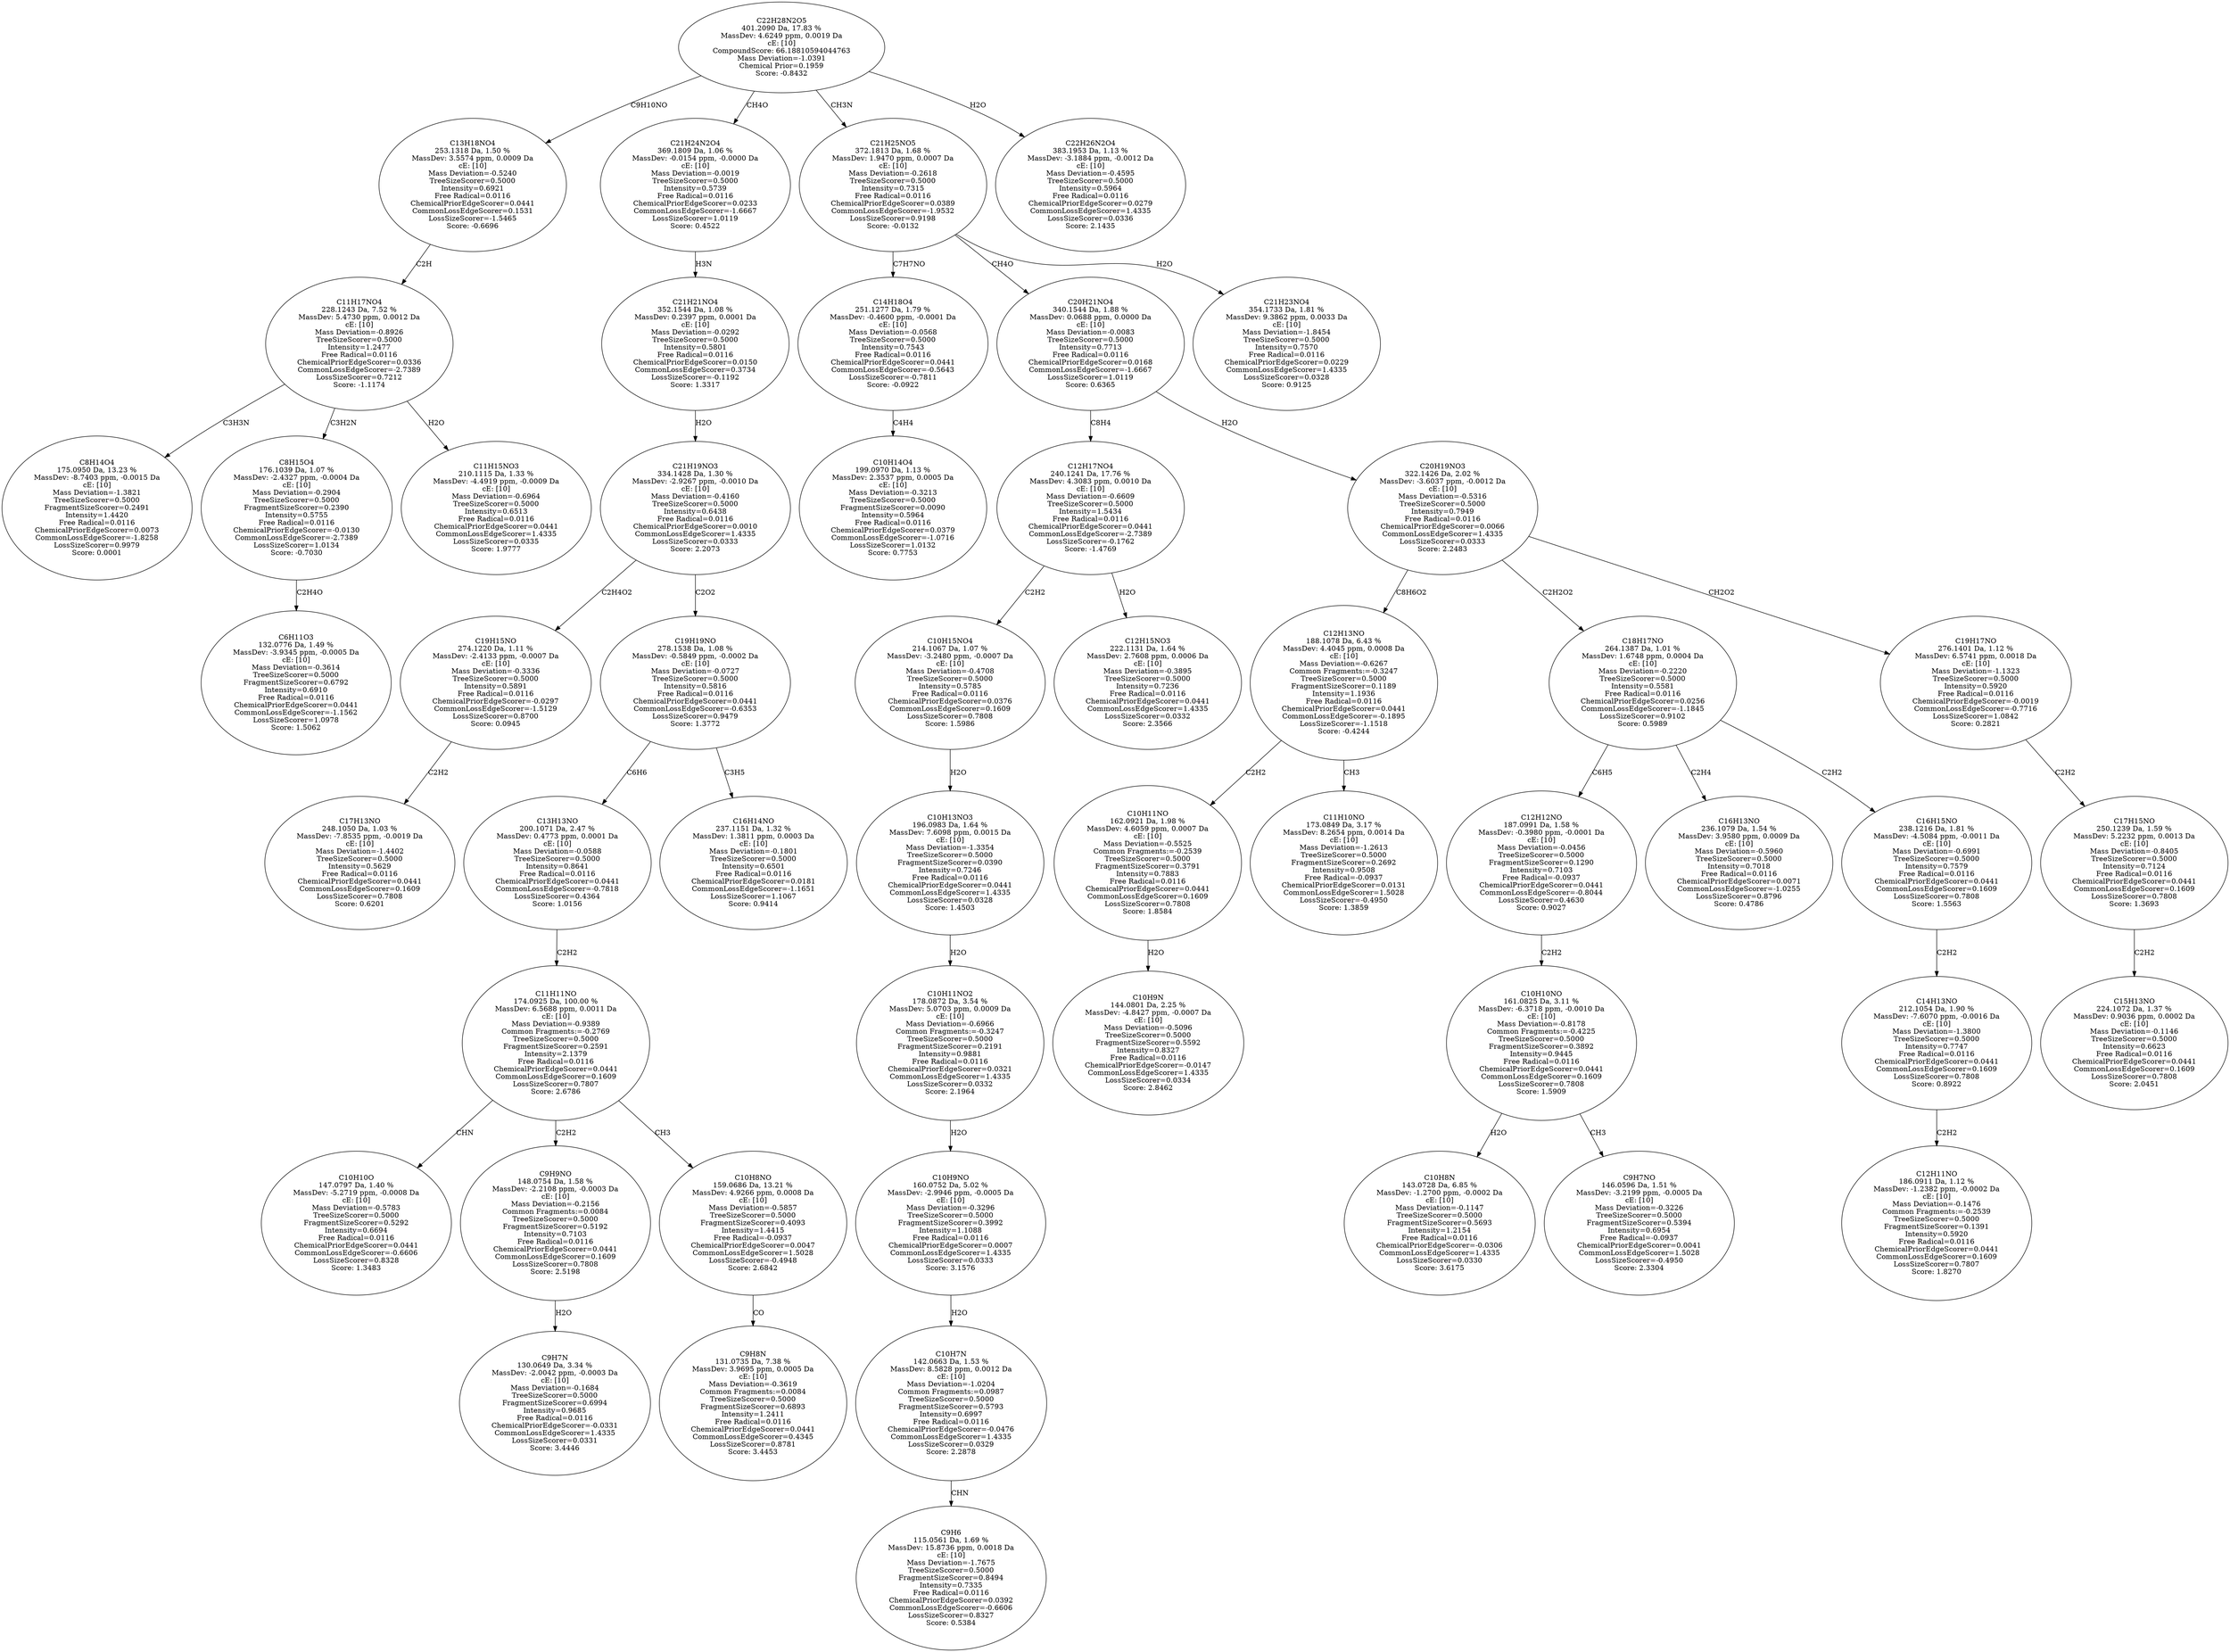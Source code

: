 strict digraph {
v1 [label="C8H14O4\n175.0950 Da, 13.23 %\nMassDev: -8.7403 ppm, -0.0015 Da\ncE: [10]\nMass Deviation=-1.3821\nTreeSizeScorer=0.5000\nFragmentSizeScorer=0.2491\nIntensity=1.4420\nFree Radical=0.0116\nChemicalPriorEdgeScorer=0.0073\nCommonLossEdgeScorer=-1.8258\nLossSizeScorer=0.9979\nScore: 0.0001"];
v2 [label="C6H11O3\n132.0776 Da, 1.49 %\nMassDev: -3.9345 ppm, -0.0005 Da\ncE: [10]\nMass Deviation=-0.3614\nTreeSizeScorer=0.5000\nFragmentSizeScorer=0.6792\nIntensity=0.6910\nFree Radical=0.0116\nChemicalPriorEdgeScorer=0.0441\nCommonLossEdgeScorer=-1.1562\nLossSizeScorer=1.0978\nScore: 1.5062"];
v3 [label="C8H15O4\n176.1039 Da, 1.07 %\nMassDev: -2.4327 ppm, -0.0004 Da\ncE: [10]\nMass Deviation=-0.2904\nTreeSizeScorer=0.5000\nFragmentSizeScorer=0.2390\nIntensity=0.5755\nFree Radical=0.0116\nChemicalPriorEdgeScorer=-0.0130\nCommonLossEdgeScorer=-2.7389\nLossSizeScorer=1.0134\nScore: -0.7030"];
v4 [label="C11H15NO3\n210.1115 Da, 1.33 %\nMassDev: -4.4919 ppm, -0.0009 Da\ncE: [10]\nMass Deviation=-0.6964\nTreeSizeScorer=0.5000\nIntensity=0.6513\nFree Radical=0.0116\nChemicalPriorEdgeScorer=0.0441\nCommonLossEdgeScorer=1.4335\nLossSizeScorer=0.0335\nScore: 1.9777"];
v5 [label="C11H17NO4\n228.1243 Da, 7.52 %\nMassDev: 5.4730 ppm, 0.0012 Da\ncE: [10]\nMass Deviation=-0.8926\nTreeSizeScorer=0.5000\nIntensity=1.2477\nFree Radical=0.0116\nChemicalPriorEdgeScorer=0.0336\nCommonLossEdgeScorer=-2.7389\nLossSizeScorer=0.7212\nScore: -1.1174"];
v6 [label="C13H18NO4\n253.1318 Da, 1.50 %\nMassDev: 3.5574 ppm, 0.0009 Da\ncE: [10]\nMass Deviation=-0.5240\nTreeSizeScorer=0.5000\nIntensity=0.6921\nFree Radical=0.0116\nChemicalPriorEdgeScorer=0.0441\nCommonLossEdgeScorer=0.1531\nLossSizeScorer=-1.5465\nScore: -0.6696"];
v7 [label="C17H13NO\n248.1050 Da, 1.03 %\nMassDev: -7.8535 ppm, -0.0019 Da\ncE: [10]\nMass Deviation=-1.4402\nTreeSizeScorer=0.5000\nIntensity=0.5629\nFree Radical=0.0116\nChemicalPriorEdgeScorer=0.0441\nCommonLossEdgeScorer=0.1609\nLossSizeScorer=0.7808\nScore: 0.6201"];
v8 [label="C19H15NO\n274.1220 Da, 1.11 %\nMassDev: -2.4133 ppm, -0.0007 Da\ncE: [10]\nMass Deviation=-0.3336\nTreeSizeScorer=0.5000\nIntensity=0.5891\nFree Radical=0.0116\nChemicalPriorEdgeScorer=-0.0297\nCommonLossEdgeScorer=-1.5129\nLossSizeScorer=0.8700\nScore: 0.0945"];
v9 [label="C10H10O\n147.0797 Da, 1.40 %\nMassDev: -5.2719 ppm, -0.0008 Da\ncE: [10]\nMass Deviation=-0.5783\nTreeSizeScorer=0.5000\nFragmentSizeScorer=0.5292\nIntensity=0.6694\nFree Radical=0.0116\nChemicalPriorEdgeScorer=0.0441\nCommonLossEdgeScorer=-0.6606\nLossSizeScorer=0.8328\nScore: 1.3483"];
v10 [label="C9H7N\n130.0649 Da, 3.34 %\nMassDev: -2.0042 ppm, -0.0003 Da\ncE: [10]\nMass Deviation=-0.1684\nTreeSizeScorer=0.5000\nFragmentSizeScorer=0.6994\nIntensity=0.9685\nFree Radical=0.0116\nChemicalPriorEdgeScorer=-0.0331\nCommonLossEdgeScorer=1.4335\nLossSizeScorer=0.0331\nScore: 3.4446"];
v11 [label="C9H9NO\n148.0754 Da, 1.58 %\nMassDev: -2.2108 ppm, -0.0003 Da\ncE: [10]\nMass Deviation=-0.2156\nCommon Fragments:=0.0084\nTreeSizeScorer=0.5000\nFragmentSizeScorer=0.5192\nIntensity=0.7103\nFree Radical=0.0116\nChemicalPriorEdgeScorer=0.0441\nCommonLossEdgeScorer=0.1609\nLossSizeScorer=0.7808\nScore: 2.5198"];
v12 [label="C9H8N\n131.0735 Da, 7.38 %\nMassDev: 3.9695 ppm, 0.0005 Da\ncE: [10]\nMass Deviation=-0.3619\nCommon Fragments:=0.0084\nTreeSizeScorer=0.5000\nFragmentSizeScorer=0.6893\nIntensity=1.2411\nFree Radical=0.0116\nChemicalPriorEdgeScorer=0.0441\nCommonLossEdgeScorer=0.4345\nLossSizeScorer=0.8781\nScore: 3.4453"];
v13 [label="C10H8NO\n159.0686 Da, 13.21 %\nMassDev: 4.9266 ppm, 0.0008 Da\ncE: [10]\nMass Deviation=-0.5857\nTreeSizeScorer=0.5000\nFragmentSizeScorer=0.4093\nIntensity=1.4415\nFree Radical=-0.0937\nChemicalPriorEdgeScorer=0.0047\nCommonLossEdgeScorer=1.5028\nLossSizeScorer=-0.4948\nScore: 2.6842"];
v14 [label="C11H11NO\n174.0925 Da, 100.00 %\nMassDev: 6.5688 ppm, 0.0011 Da\ncE: [10]\nMass Deviation=-0.9389\nCommon Fragments:=-0.2769\nTreeSizeScorer=0.5000\nFragmentSizeScorer=0.2591\nIntensity=2.1379\nFree Radical=0.0116\nChemicalPriorEdgeScorer=0.0441\nCommonLossEdgeScorer=0.1609\nLossSizeScorer=0.7807\nScore: 2.6786"];
v15 [label="C13H13NO\n200.1071 Da, 2.47 %\nMassDev: 0.4773 ppm, 0.0001 Da\ncE: [10]\nMass Deviation=-0.0588\nTreeSizeScorer=0.5000\nIntensity=0.8641\nFree Radical=0.0116\nChemicalPriorEdgeScorer=0.0441\nCommonLossEdgeScorer=-0.7818\nLossSizeScorer=0.4364\nScore: 1.0156"];
v16 [label="C16H14NO\n237.1151 Da, 1.32 %\nMassDev: 1.3811 ppm, 0.0003 Da\ncE: [10]\nMass Deviation=-0.1801\nTreeSizeScorer=0.5000\nIntensity=0.6501\nFree Radical=0.0116\nChemicalPriorEdgeScorer=0.0181\nCommonLossEdgeScorer=-1.1651\nLossSizeScorer=1.1067\nScore: 0.9414"];
v17 [label="C19H19NO\n278.1538 Da, 1.08 %\nMassDev: -0.5849 ppm, -0.0002 Da\ncE: [10]\nMass Deviation=-0.0727\nTreeSizeScorer=0.5000\nIntensity=0.5816\nFree Radical=0.0116\nChemicalPriorEdgeScorer=0.0441\nCommonLossEdgeScorer=-0.6353\nLossSizeScorer=0.9479\nScore: 1.3772"];
v18 [label="C21H19NO3\n334.1428 Da, 1.30 %\nMassDev: -2.9267 ppm, -0.0010 Da\ncE: [10]\nMass Deviation=-0.4160\nTreeSizeScorer=0.5000\nIntensity=0.6438\nFree Radical=0.0116\nChemicalPriorEdgeScorer=0.0010\nCommonLossEdgeScorer=1.4335\nLossSizeScorer=0.0333\nScore: 2.2073"];
v19 [label="C21H21NO4\n352.1544 Da, 1.08 %\nMassDev: 0.2397 ppm, 0.0001 Da\ncE: [10]\nMass Deviation=-0.0292\nTreeSizeScorer=0.5000\nIntensity=0.5801\nFree Radical=0.0116\nChemicalPriorEdgeScorer=0.0150\nCommonLossEdgeScorer=0.3734\nLossSizeScorer=-0.1192\nScore: 1.3317"];
v20 [label="C21H24N2O4\n369.1809 Da, 1.06 %\nMassDev: -0.0154 ppm, -0.0000 Da\ncE: [10]\nMass Deviation=-0.0019\nTreeSizeScorer=0.5000\nIntensity=0.5739\nFree Radical=0.0116\nChemicalPriorEdgeScorer=0.0233\nCommonLossEdgeScorer=-1.6667\nLossSizeScorer=1.0119\nScore: 0.4522"];
v21 [label="C10H14O4\n199.0970 Da, 1.13 %\nMassDev: 2.3537 ppm, 0.0005 Da\ncE: [10]\nMass Deviation=-0.3213\nTreeSizeScorer=0.5000\nFragmentSizeScorer=0.0090\nIntensity=0.5964\nFree Radical=0.0116\nChemicalPriorEdgeScorer=0.0379\nCommonLossEdgeScorer=-1.0716\nLossSizeScorer=1.0132\nScore: 0.7753"];
v22 [label="C14H18O4\n251.1277 Da, 1.79 %\nMassDev: -0.4600 ppm, -0.0001 Da\ncE: [10]\nMass Deviation=-0.0568\nTreeSizeScorer=0.5000\nIntensity=0.7543\nFree Radical=0.0116\nChemicalPriorEdgeScorer=0.0441\nCommonLossEdgeScorer=-0.5643\nLossSizeScorer=-0.7811\nScore: -0.0922"];
v23 [label="C9H6\n115.0561 Da, 1.69 %\nMassDev: 15.8736 ppm, 0.0018 Da\ncE: [10]\nMass Deviation=-1.7675\nTreeSizeScorer=0.5000\nFragmentSizeScorer=0.8494\nIntensity=0.7335\nFree Radical=0.0116\nChemicalPriorEdgeScorer=0.0392\nCommonLossEdgeScorer=-0.6606\nLossSizeScorer=0.8327\nScore: 0.5384"];
v24 [label="C10H7N\n142.0663 Da, 1.53 %\nMassDev: 8.5828 ppm, 0.0012 Da\ncE: [10]\nMass Deviation=-1.0204\nCommon Fragments:=0.0987\nTreeSizeScorer=0.5000\nFragmentSizeScorer=0.5793\nIntensity=0.6997\nFree Radical=0.0116\nChemicalPriorEdgeScorer=-0.0476\nCommonLossEdgeScorer=1.4335\nLossSizeScorer=0.0329\nScore: 2.2878"];
v25 [label="C10H9NO\n160.0752 Da, 5.02 %\nMassDev: -2.9946 ppm, -0.0005 Da\ncE: [10]\nMass Deviation=-0.3296\nTreeSizeScorer=0.5000\nFragmentSizeScorer=0.3992\nIntensity=1.1088\nFree Radical=0.0116\nChemicalPriorEdgeScorer=0.0007\nCommonLossEdgeScorer=1.4335\nLossSizeScorer=0.0333\nScore: 3.1576"];
v26 [label="C10H11NO2\n178.0872 Da, 3.54 %\nMassDev: 5.0703 ppm, 0.0009 Da\ncE: [10]\nMass Deviation=-0.6966\nCommon Fragments:=-0.3247\nTreeSizeScorer=0.5000\nFragmentSizeScorer=0.2191\nIntensity=0.9881\nFree Radical=0.0116\nChemicalPriorEdgeScorer=0.0321\nCommonLossEdgeScorer=1.4335\nLossSizeScorer=0.0332\nScore: 2.1964"];
v27 [label="C10H13NO3\n196.0983 Da, 1.64 %\nMassDev: 7.6098 ppm, 0.0015 Da\ncE: [10]\nMass Deviation=-1.3354\nTreeSizeScorer=0.5000\nFragmentSizeScorer=0.0390\nIntensity=0.7246\nFree Radical=0.0116\nChemicalPriorEdgeScorer=0.0441\nCommonLossEdgeScorer=1.4335\nLossSizeScorer=0.0328\nScore: 1.4503"];
v28 [label="C10H15NO4\n214.1067 Da, 1.07 %\nMassDev: -3.2480 ppm, -0.0007 Da\ncE: [10]\nMass Deviation=-0.4708\nTreeSizeScorer=0.5000\nIntensity=0.5785\nFree Radical=0.0116\nChemicalPriorEdgeScorer=0.0376\nCommonLossEdgeScorer=0.1609\nLossSizeScorer=0.7808\nScore: 1.5986"];
v29 [label="C12H15NO3\n222.1131 Da, 1.64 %\nMassDev: 2.7608 ppm, 0.0006 Da\ncE: [10]\nMass Deviation=-0.3895\nTreeSizeScorer=0.5000\nIntensity=0.7236\nFree Radical=0.0116\nChemicalPriorEdgeScorer=0.0441\nCommonLossEdgeScorer=1.4335\nLossSizeScorer=0.0332\nScore: 2.3566"];
v30 [label="C12H17NO4\n240.1241 Da, 17.76 %\nMassDev: 4.3083 ppm, 0.0010 Da\ncE: [10]\nMass Deviation=-0.6609\nTreeSizeScorer=0.5000\nIntensity=1.5434\nFree Radical=0.0116\nChemicalPriorEdgeScorer=0.0441\nCommonLossEdgeScorer=-2.7389\nLossSizeScorer=-0.1762\nScore: -1.4769"];
v31 [label="C10H9N\n144.0801 Da, 2.25 %\nMassDev: -4.8427 ppm, -0.0007 Da\ncE: [10]\nMass Deviation=-0.5096\nTreeSizeScorer=0.5000\nFragmentSizeScorer=0.5592\nIntensity=0.8327\nFree Radical=0.0116\nChemicalPriorEdgeScorer=-0.0147\nCommonLossEdgeScorer=1.4335\nLossSizeScorer=0.0334\nScore: 2.8462"];
v32 [label="C10H11NO\n162.0921 Da, 1.98 %\nMassDev: 4.6059 ppm, 0.0007 Da\ncE: [10]\nMass Deviation=-0.5525\nCommon Fragments:=-0.2539\nTreeSizeScorer=0.5000\nFragmentSizeScorer=0.3791\nIntensity=0.7883\nFree Radical=0.0116\nChemicalPriorEdgeScorer=0.0441\nCommonLossEdgeScorer=0.1609\nLossSizeScorer=0.7808\nScore: 1.8584"];
v33 [label="C11H10NO\n173.0849 Da, 3.17 %\nMassDev: 8.2654 ppm, 0.0014 Da\ncE: [10]\nMass Deviation=-1.2613\nTreeSizeScorer=0.5000\nFragmentSizeScorer=0.2692\nIntensity=0.9508\nFree Radical=-0.0937\nChemicalPriorEdgeScorer=0.0131\nCommonLossEdgeScorer=1.5028\nLossSizeScorer=-0.4950\nScore: 1.3859"];
v34 [label="C12H13NO\n188.1078 Da, 6.43 %\nMassDev: 4.4045 ppm, 0.0008 Da\ncE: [10]\nMass Deviation=-0.6267\nCommon Fragments:=-0.3247\nTreeSizeScorer=0.5000\nFragmentSizeScorer=0.1189\nIntensity=1.1936\nFree Radical=0.0116\nChemicalPriorEdgeScorer=0.0441\nCommonLossEdgeScorer=-0.1895\nLossSizeScorer=-1.1518\nScore: -0.4244"];
v35 [label="C10H8N\n143.0728 Da, 6.85 %\nMassDev: -1.2700 ppm, -0.0002 Da\ncE: [10]\nMass Deviation=-0.1147\nTreeSizeScorer=0.5000\nFragmentSizeScorer=0.5693\nIntensity=1.2154\nFree Radical=0.0116\nChemicalPriorEdgeScorer=-0.0306\nCommonLossEdgeScorer=1.4335\nLossSizeScorer=0.0330\nScore: 3.6175"];
v36 [label="C9H7NO\n146.0596 Da, 1.51 %\nMassDev: -3.2199 ppm, -0.0005 Da\ncE: [10]\nMass Deviation=-0.3226\nTreeSizeScorer=0.5000\nFragmentSizeScorer=0.5394\nIntensity=0.6954\nFree Radical=-0.0937\nChemicalPriorEdgeScorer=0.0041\nCommonLossEdgeScorer=1.5028\nLossSizeScorer=-0.4950\nScore: 2.3304"];
v37 [label="C10H10NO\n161.0825 Da, 3.11 %\nMassDev: -6.3718 ppm, -0.0010 Da\ncE: [10]\nMass Deviation=-0.8178\nCommon Fragments:=-0.4225\nTreeSizeScorer=0.5000\nFragmentSizeScorer=0.3892\nIntensity=0.9445\nFree Radical=0.0116\nChemicalPriorEdgeScorer=0.0441\nCommonLossEdgeScorer=0.1609\nLossSizeScorer=0.7808\nScore: 1.5909"];
v38 [label="C12H12NO\n187.0991 Da, 1.58 %\nMassDev: -0.3980 ppm, -0.0001 Da\ncE: [10]\nMass Deviation=-0.0456\nTreeSizeScorer=0.5000\nFragmentSizeScorer=0.1290\nIntensity=0.7103\nFree Radical=-0.0937\nChemicalPriorEdgeScorer=0.0441\nCommonLossEdgeScorer=-0.8044\nLossSizeScorer=0.4630\nScore: 0.9027"];
v39 [label="C16H13NO\n236.1079 Da, 1.54 %\nMassDev: 3.9580 ppm, 0.0009 Da\ncE: [10]\nMass Deviation=-0.5960\nTreeSizeScorer=0.5000\nIntensity=0.7018\nFree Radical=0.0116\nChemicalPriorEdgeScorer=0.0071\nCommonLossEdgeScorer=-1.0255\nLossSizeScorer=0.8796\nScore: 0.4786"];
v40 [label="C12H11NO\n186.0911 Da, 1.12 %\nMassDev: -1.2382 ppm, -0.0002 Da\ncE: [10]\nMass Deviation=-0.1476\nCommon Fragments:=-0.2539\nTreeSizeScorer=0.5000\nFragmentSizeScorer=0.1391\nIntensity=0.5920\nFree Radical=0.0116\nChemicalPriorEdgeScorer=0.0441\nCommonLossEdgeScorer=0.1609\nLossSizeScorer=0.7807\nScore: 1.8270"];
v41 [label="C14H13NO\n212.1054 Da, 1.90 %\nMassDev: -7.6070 ppm, -0.0016 Da\ncE: [10]\nMass Deviation=-1.3800\nTreeSizeScorer=0.5000\nIntensity=0.7747\nFree Radical=0.0116\nChemicalPriorEdgeScorer=0.0441\nCommonLossEdgeScorer=0.1609\nLossSizeScorer=0.7808\nScore: 0.8922"];
v42 [label="C16H15NO\n238.1216 Da, 1.81 %\nMassDev: -4.5084 ppm, -0.0011 Da\ncE: [10]\nMass Deviation=-0.6991\nTreeSizeScorer=0.5000\nIntensity=0.7579\nFree Radical=0.0116\nChemicalPriorEdgeScorer=0.0441\nCommonLossEdgeScorer=0.1609\nLossSizeScorer=0.7808\nScore: 1.5563"];
v43 [label="C18H17NO\n264.1387 Da, 1.01 %\nMassDev: 1.6748 ppm, 0.0004 Da\ncE: [10]\nMass Deviation=-0.2220\nTreeSizeScorer=0.5000\nIntensity=0.5581\nFree Radical=0.0116\nChemicalPriorEdgeScorer=0.0256\nCommonLossEdgeScorer=-1.1845\nLossSizeScorer=0.9102\nScore: 0.5989"];
v44 [label="C15H13NO\n224.1072 Da, 1.37 %\nMassDev: 0.9036 ppm, 0.0002 Da\ncE: [10]\nMass Deviation=-0.1146\nTreeSizeScorer=0.5000\nIntensity=0.6623\nFree Radical=0.0116\nChemicalPriorEdgeScorer=0.0441\nCommonLossEdgeScorer=0.1609\nLossSizeScorer=0.7808\nScore: 2.0451"];
v45 [label="C17H15NO\n250.1239 Da, 1.59 %\nMassDev: 5.2232 ppm, 0.0013 Da\ncE: [10]\nMass Deviation=-0.8405\nTreeSizeScorer=0.5000\nIntensity=0.7124\nFree Radical=0.0116\nChemicalPriorEdgeScorer=0.0441\nCommonLossEdgeScorer=0.1609\nLossSizeScorer=0.7808\nScore: 1.3693"];
v46 [label="C19H17NO\n276.1401 Da, 1.12 %\nMassDev: 6.5741 ppm, 0.0018 Da\ncE: [10]\nMass Deviation=-1.1323\nTreeSizeScorer=0.5000\nIntensity=0.5920\nFree Radical=0.0116\nChemicalPriorEdgeScorer=-0.0019\nCommonLossEdgeScorer=-0.7716\nLossSizeScorer=1.0842\nScore: 0.2821"];
v47 [label="C20H19NO3\n322.1426 Da, 2.02 %\nMassDev: -3.6037 ppm, -0.0012 Da\ncE: [10]\nMass Deviation=-0.5316\nTreeSizeScorer=0.5000\nIntensity=0.7949\nFree Radical=0.0116\nChemicalPriorEdgeScorer=0.0066\nCommonLossEdgeScorer=1.4335\nLossSizeScorer=0.0333\nScore: 2.2483"];
v48 [label="C20H21NO4\n340.1544 Da, 1.88 %\nMassDev: 0.0688 ppm, 0.0000 Da\ncE: [10]\nMass Deviation=-0.0083\nTreeSizeScorer=0.5000\nIntensity=0.7713\nFree Radical=0.0116\nChemicalPriorEdgeScorer=0.0168\nCommonLossEdgeScorer=-1.6667\nLossSizeScorer=1.0119\nScore: 0.6365"];
v49 [label="C21H23NO4\n354.1733 Da, 1.81 %\nMassDev: 9.3862 ppm, 0.0033 Da\ncE: [10]\nMass Deviation=-1.8454\nTreeSizeScorer=0.5000\nIntensity=0.7570\nFree Radical=0.0116\nChemicalPriorEdgeScorer=0.0229\nCommonLossEdgeScorer=1.4335\nLossSizeScorer=0.0328\nScore: 0.9125"];
v50 [label="C21H25NO5\n372.1813 Da, 1.68 %\nMassDev: 1.9470 ppm, 0.0007 Da\ncE: [10]\nMass Deviation=-0.2618\nTreeSizeScorer=0.5000\nIntensity=0.7315\nFree Radical=0.0116\nChemicalPriorEdgeScorer=0.0389\nCommonLossEdgeScorer=-1.9532\nLossSizeScorer=0.9198\nScore: -0.0132"];
v51 [label="C22H26N2O4\n383.1953 Da, 1.13 %\nMassDev: -3.1884 ppm, -0.0012 Da\ncE: [10]\nMass Deviation=-0.4595\nTreeSizeScorer=0.5000\nIntensity=0.5964\nFree Radical=0.0116\nChemicalPriorEdgeScorer=0.0279\nCommonLossEdgeScorer=1.4335\nLossSizeScorer=0.0336\nScore: 2.1435"];
v52 [label="C22H28N2O5\n401.2090 Da, 17.83 %\nMassDev: 4.6249 ppm, 0.0019 Da\ncE: [10]\nCompoundScore: 66.18810594044763\nMass Deviation=-1.0391\nChemical Prior=0.1959\nScore: -0.8432"];
v5 -> v1 [label="C3H3N"];
v3 -> v2 [label="C2H4O"];
v5 -> v3 [label="C3H2N"];
v5 -> v4 [label="H2O"];
v6 -> v5 [label="C2H"];
v52 -> v6 [label="C9H10NO"];
v8 -> v7 [label="C2H2"];
v18 -> v8 [label="C2H4O2"];
v14 -> v9 [label="CHN"];
v11 -> v10 [label="H2O"];
v14 -> v11 [label="C2H2"];
v13 -> v12 [label="CO"];
v14 -> v13 [label="CH3"];
v15 -> v14 [label="C2H2"];
v17 -> v15 [label="C6H6"];
v17 -> v16 [label="C3H5"];
v18 -> v17 [label="C2O2"];
v19 -> v18 [label="H2O"];
v20 -> v19 [label="H3N"];
v52 -> v20 [label="CH4O"];
v22 -> v21 [label="C4H4"];
v50 -> v22 [label="C7H7NO"];
v24 -> v23 [label="CHN"];
v25 -> v24 [label="H2O"];
v26 -> v25 [label="H2O"];
v27 -> v26 [label="H2O"];
v28 -> v27 [label="H2O"];
v30 -> v28 [label="C2H2"];
v30 -> v29 [label="H2O"];
v48 -> v30 [label="C8H4"];
v32 -> v31 [label="H2O"];
v34 -> v32 [label="C2H2"];
v34 -> v33 [label="CH3"];
v47 -> v34 [label="C8H6O2"];
v37 -> v35 [label="H2O"];
v37 -> v36 [label="CH3"];
v38 -> v37 [label="C2H2"];
v43 -> v38 [label="C6H5"];
v43 -> v39 [label="C2H4"];
v41 -> v40 [label="C2H2"];
v42 -> v41 [label="C2H2"];
v43 -> v42 [label="C2H2"];
v47 -> v43 [label="C2H2O2"];
v45 -> v44 [label="C2H2"];
v46 -> v45 [label="C2H2"];
v47 -> v46 [label="CH2O2"];
v48 -> v47 [label="H2O"];
v50 -> v48 [label="CH4O"];
v50 -> v49 [label="H2O"];
v52 -> v50 [label="CH3N"];
v52 -> v51 [label="H2O"];
}